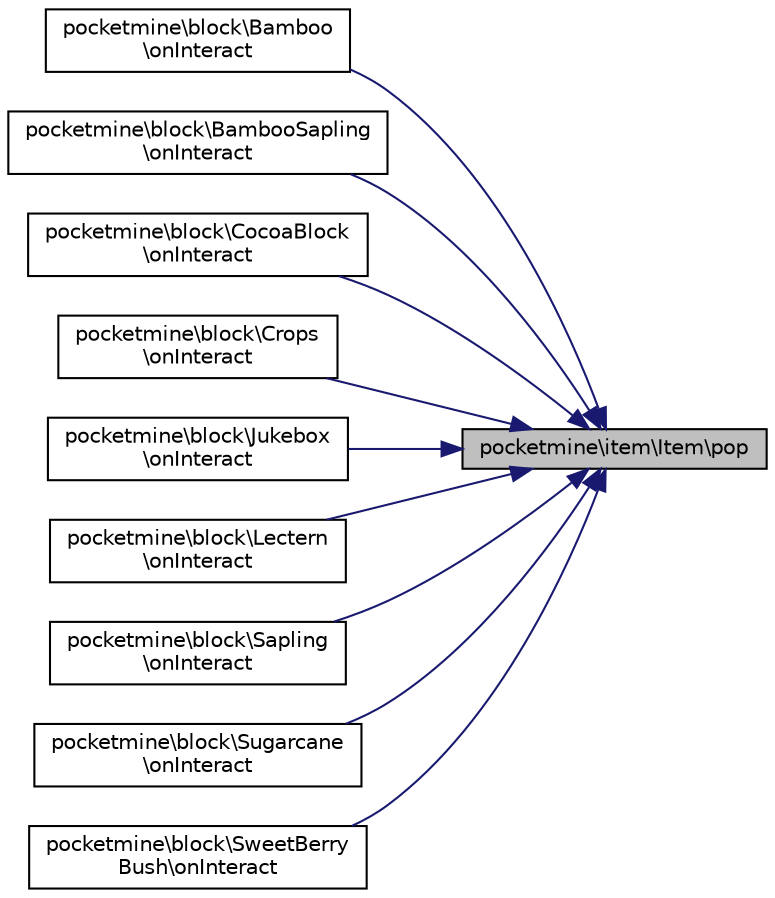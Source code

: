 digraph "pocketmine\item\Item\pop"
{
 // INTERACTIVE_SVG=YES
 // LATEX_PDF_SIZE
  edge [fontname="Helvetica",fontsize="10",labelfontname="Helvetica",labelfontsize="10"];
  node [fontname="Helvetica",fontsize="10",shape=record];
  rankdir="RL";
  Node1 [label="pocketmine\\item\\Item\\pop",height=0.2,width=0.4,color="black", fillcolor="grey75", style="filled", fontcolor="black",tooltip=" "];
  Node1 -> Node2 [dir="back",color="midnightblue",fontsize="10",style="solid",fontname="Helvetica"];
  Node2 [label="pocketmine\\block\\Bamboo\l\\onInteract",height=0.2,width=0.4,color="black", fillcolor="white", style="filled",URL="$d1/dae/classpocketmine_1_1block_1_1_bamboo.html#a82ea3b749bd7d986616c26a72c69ab1f",tooltip=" "];
  Node1 -> Node3 [dir="back",color="midnightblue",fontsize="10",style="solid",fontname="Helvetica"];
  Node3 [label="pocketmine\\block\\BambooSapling\l\\onInteract",height=0.2,width=0.4,color="black", fillcolor="white", style="filled",URL="$d6/dae/classpocketmine_1_1block_1_1_bamboo_sapling.html#a10eb6d88797bb1bb69c3d68cff489ec3",tooltip=" "];
  Node1 -> Node4 [dir="back",color="midnightblue",fontsize="10",style="solid",fontname="Helvetica"];
  Node4 [label="pocketmine\\block\\CocoaBlock\l\\onInteract",height=0.2,width=0.4,color="black", fillcolor="white", style="filled",URL="$d9/d68/classpocketmine_1_1block_1_1_cocoa_block.html#accd5dc321b83a207b8ef2b7eefde4522",tooltip=" "];
  Node1 -> Node5 [dir="back",color="midnightblue",fontsize="10",style="solid",fontname="Helvetica"];
  Node5 [label="pocketmine\\block\\Crops\l\\onInteract",height=0.2,width=0.4,color="black", fillcolor="white", style="filled",URL="$d2/d70/classpocketmine_1_1block_1_1_crops.html#ab59abbfb69018429c23215a6959eb4ac",tooltip=" "];
  Node1 -> Node6 [dir="back",color="midnightblue",fontsize="10",style="solid",fontname="Helvetica"];
  Node6 [label="pocketmine\\block\\Jukebox\l\\onInteract",height=0.2,width=0.4,color="black", fillcolor="white", style="filled",URL="$db/d15/classpocketmine_1_1block_1_1_jukebox.html#a0ae4ffab7ec96328b23c5368ff7c304f",tooltip=" "];
  Node1 -> Node7 [dir="back",color="midnightblue",fontsize="10",style="solid",fontname="Helvetica"];
  Node7 [label="pocketmine\\block\\Lectern\l\\onInteract",height=0.2,width=0.4,color="black", fillcolor="white", style="filled",URL="$de/d09/classpocketmine_1_1block_1_1_lectern.html#a7cbea086f401db8ab46d7363209272b0",tooltip=" "];
  Node1 -> Node8 [dir="back",color="midnightblue",fontsize="10",style="solid",fontname="Helvetica"];
  Node8 [label="pocketmine\\block\\Sapling\l\\onInteract",height=0.2,width=0.4,color="black", fillcolor="white", style="filled",URL="$d6/d87/classpocketmine_1_1block_1_1_sapling.html#a7c76b61476a6f9b85df2c0e371d8dc0c",tooltip=" "];
  Node1 -> Node9 [dir="back",color="midnightblue",fontsize="10",style="solid",fontname="Helvetica"];
  Node9 [label="pocketmine\\block\\Sugarcane\l\\onInteract",height=0.2,width=0.4,color="black", fillcolor="white", style="filled",URL="$da/da9/classpocketmine_1_1block_1_1_sugarcane.html#a1db645bc2ec74859779d5bd3e539354c",tooltip=" "];
  Node1 -> Node10 [dir="back",color="midnightblue",fontsize="10",style="solid",fontname="Helvetica"];
  Node10 [label="pocketmine\\block\\SweetBerry\lBush\\onInteract",height=0.2,width=0.4,color="black", fillcolor="white", style="filled",URL="$d4/d4c/classpocketmine_1_1block_1_1_sweet_berry_bush.html#aaf6d57463a11cbb558d65c09fc887e3a",tooltip=" "];
}
